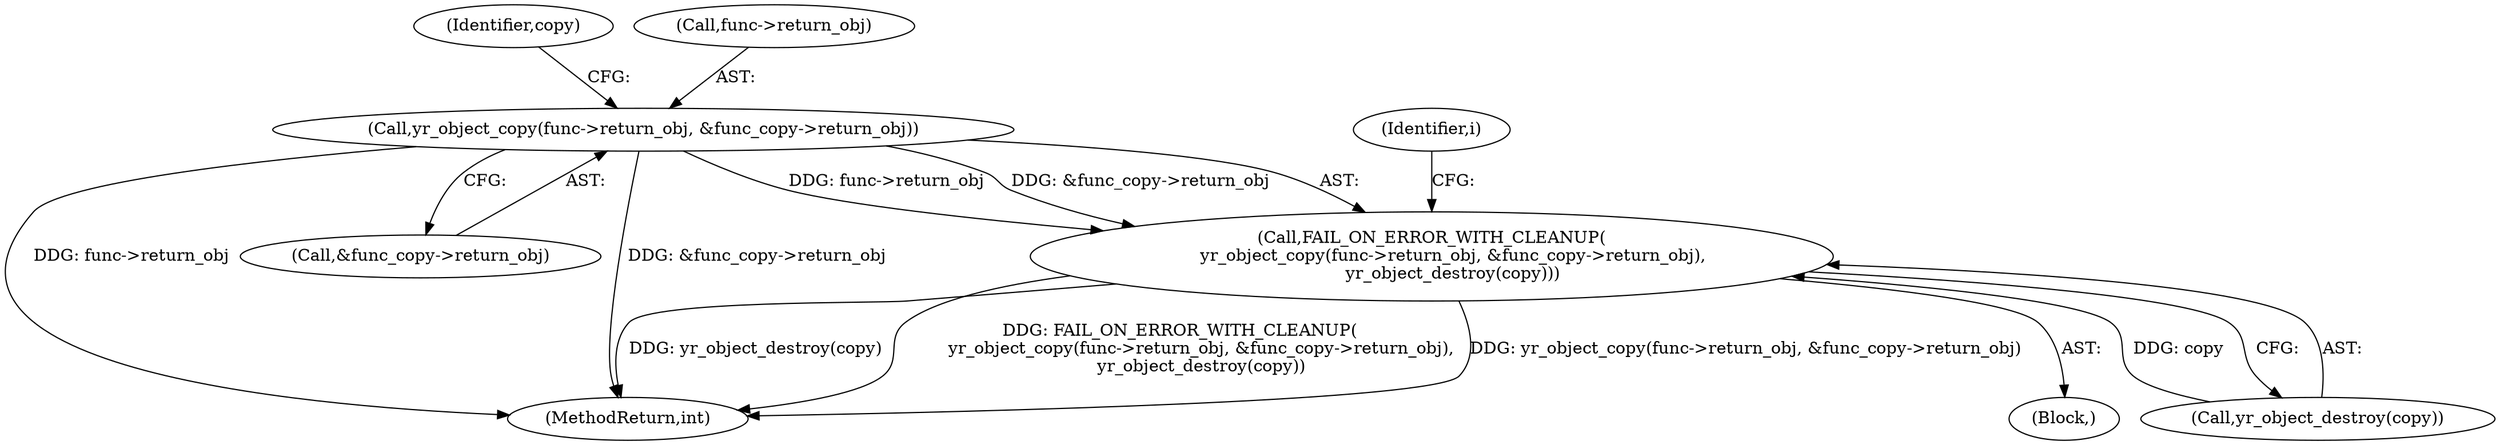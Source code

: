 digraph "0_yara_053e67e3ec81cc9268ce30eaf0d6663d8639ed1e_0@API" {
"1000200" [label="(Call,yr_object_copy(func->return_obj, &func_copy->return_obj))"];
"1000199" [label="(Call,FAIL_ON_ERROR_WITH_CLEANUP(\n        yr_object_copy(func->return_obj, &func_copy->return_obj),\n        yr_object_destroy(copy)))"];
"1000199" [label="(Call,FAIL_ON_ERROR_WITH_CLEANUP(\n        yr_object_copy(func->return_obj, &func_copy->return_obj),\n        yr_object_destroy(copy)))"];
"1000204" [label="(Call,&func_copy->return_obj)"];
"1000208" [label="(Call,yr_object_destroy(copy))"];
"1000209" [label="(Identifier,copy)"];
"1000201" [label="(Call,func->return_obj)"];
"1000308" [label="(MethodReturn,int)"];
"1000129" [label="(Block,)"];
"1000200" [label="(Call,yr_object_copy(func->return_obj, &func_copy->return_obj))"];
"1000212" [label="(Identifier,i)"];
"1000200" -> "1000199"  [label="AST: "];
"1000200" -> "1000204"  [label="CFG: "];
"1000201" -> "1000200"  [label="AST: "];
"1000204" -> "1000200"  [label="AST: "];
"1000209" -> "1000200"  [label="CFG: "];
"1000200" -> "1000308"  [label="DDG: func->return_obj"];
"1000200" -> "1000308"  [label="DDG: &func_copy->return_obj"];
"1000200" -> "1000199"  [label="DDG: func->return_obj"];
"1000200" -> "1000199"  [label="DDG: &func_copy->return_obj"];
"1000199" -> "1000129"  [label="AST: "];
"1000199" -> "1000208"  [label="CFG: "];
"1000208" -> "1000199"  [label="AST: "];
"1000212" -> "1000199"  [label="CFG: "];
"1000199" -> "1000308"  [label="DDG: yr_object_copy(func->return_obj, &func_copy->return_obj)"];
"1000199" -> "1000308"  [label="DDG: yr_object_destroy(copy)"];
"1000199" -> "1000308"  [label="DDG: FAIL_ON_ERROR_WITH_CLEANUP(\n        yr_object_copy(func->return_obj, &func_copy->return_obj),\n        yr_object_destroy(copy))"];
"1000208" -> "1000199"  [label="DDG: copy"];
}

